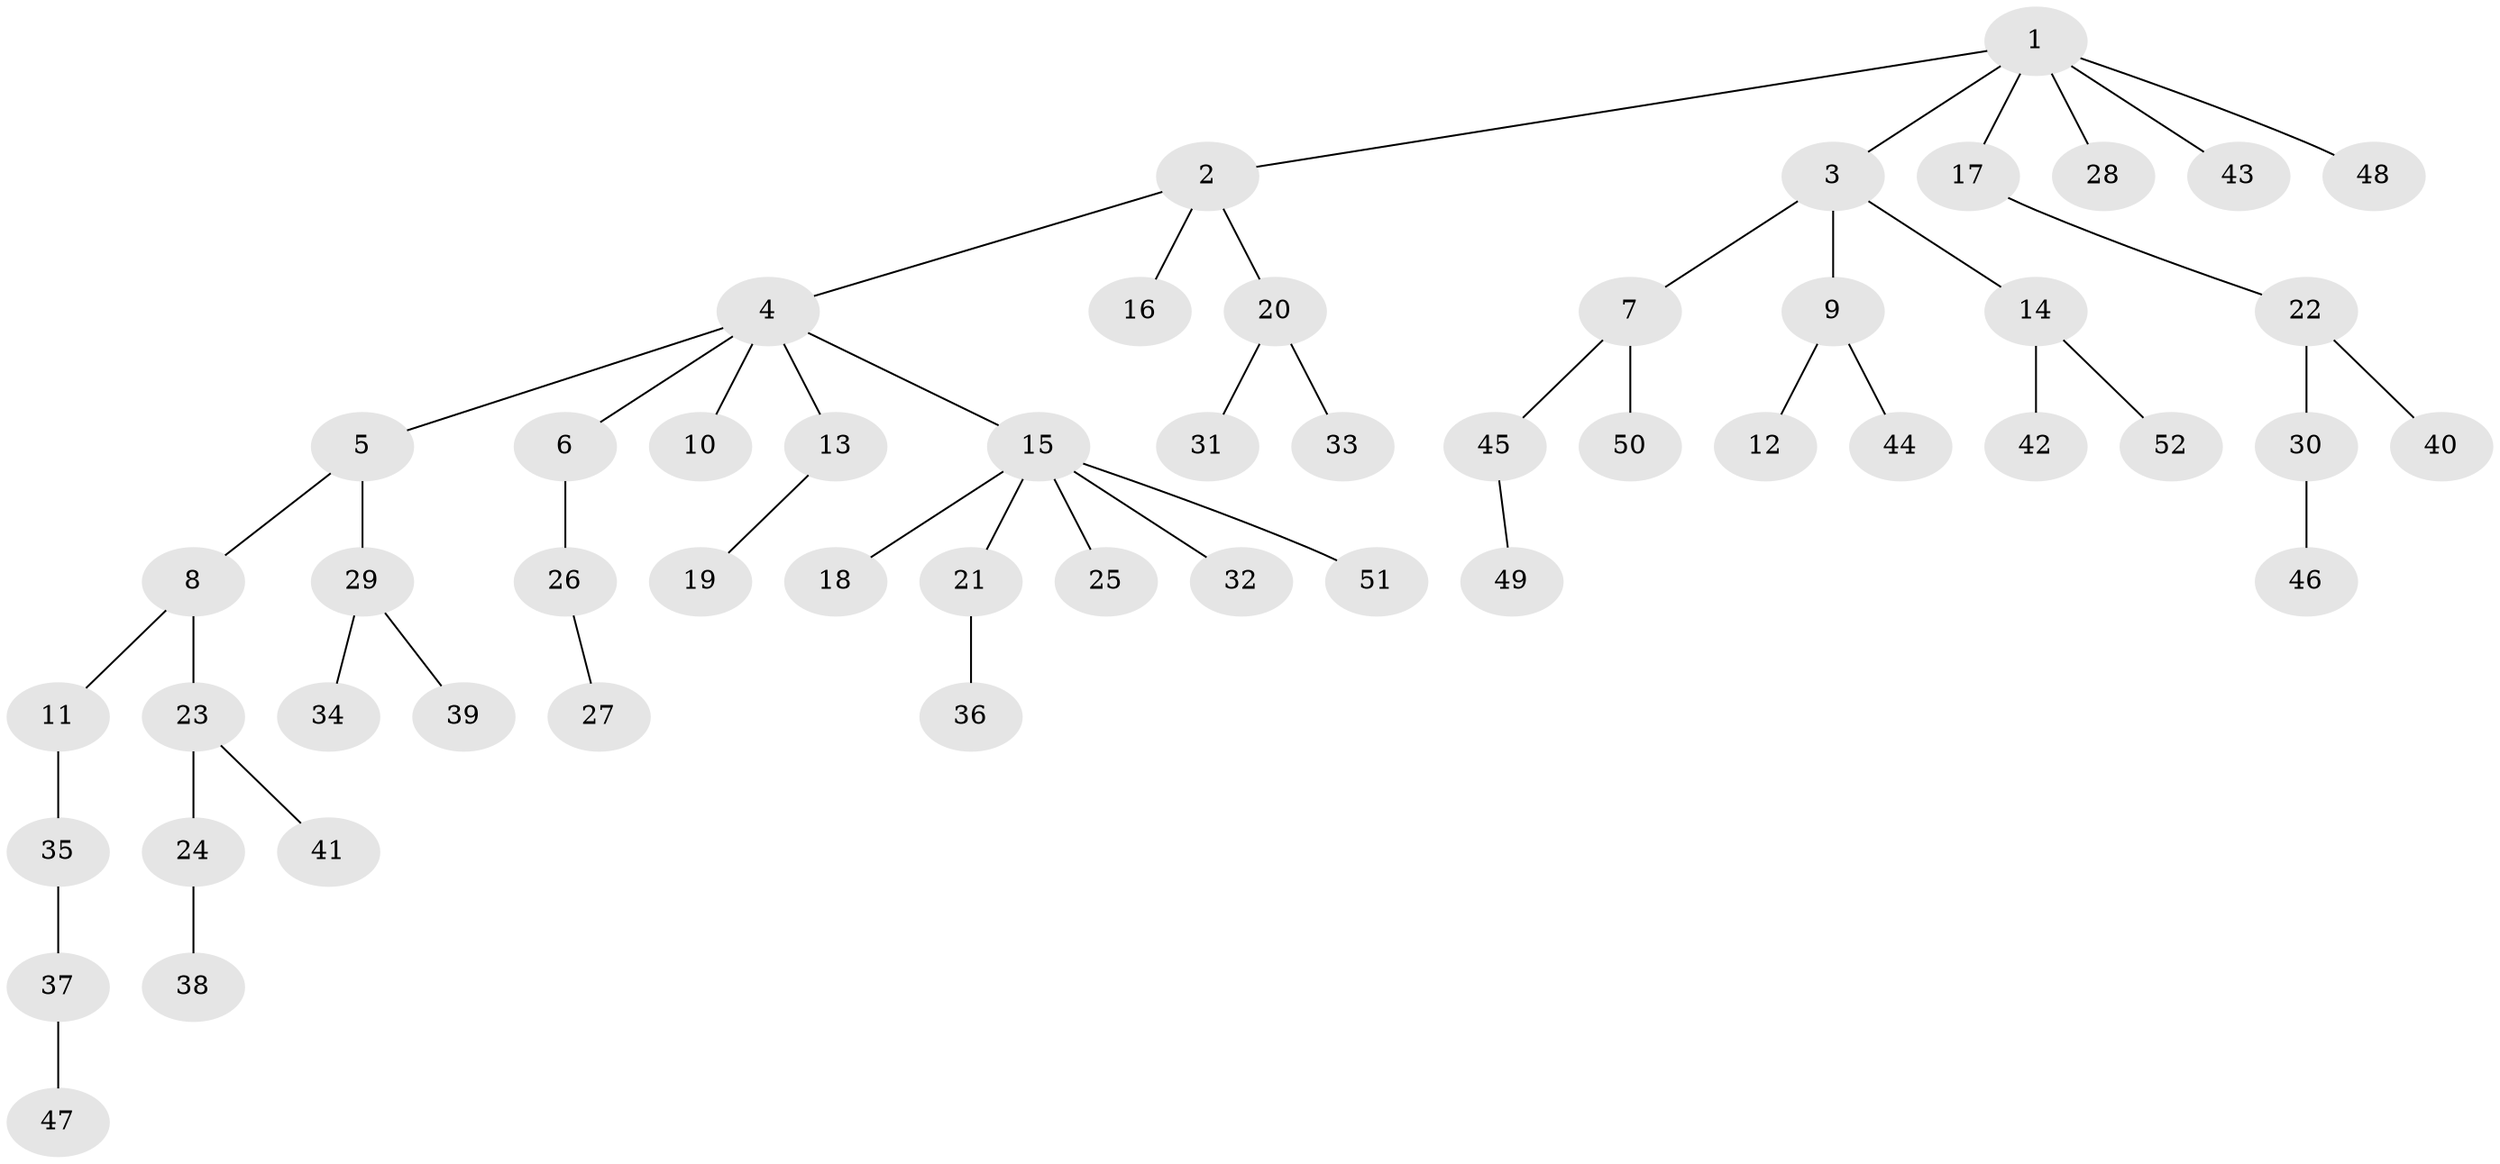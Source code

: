 // Generated by graph-tools (version 1.1) at 2025/15/03/09/25 04:15:40]
// undirected, 52 vertices, 51 edges
graph export_dot {
graph [start="1"]
  node [color=gray90,style=filled];
  1;
  2;
  3;
  4;
  5;
  6;
  7;
  8;
  9;
  10;
  11;
  12;
  13;
  14;
  15;
  16;
  17;
  18;
  19;
  20;
  21;
  22;
  23;
  24;
  25;
  26;
  27;
  28;
  29;
  30;
  31;
  32;
  33;
  34;
  35;
  36;
  37;
  38;
  39;
  40;
  41;
  42;
  43;
  44;
  45;
  46;
  47;
  48;
  49;
  50;
  51;
  52;
  1 -- 2;
  1 -- 3;
  1 -- 17;
  1 -- 28;
  1 -- 43;
  1 -- 48;
  2 -- 4;
  2 -- 16;
  2 -- 20;
  3 -- 7;
  3 -- 9;
  3 -- 14;
  4 -- 5;
  4 -- 6;
  4 -- 10;
  4 -- 13;
  4 -- 15;
  5 -- 8;
  5 -- 29;
  6 -- 26;
  7 -- 45;
  7 -- 50;
  8 -- 11;
  8 -- 23;
  9 -- 12;
  9 -- 44;
  11 -- 35;
  13 -- 19;
  14 -- 42;
  14 -- 52;
  15 -- 18;
  15 -- 21;
  15 -- 25;
  15 -- 32;
  15 -- 51;
  17 -- 22;
  20 -- 31;
  20 -- 33;
  21 -- 36;
  22 -- 30;
  22 -- 40;
  23 -- 24;
  23 -- 41;
  24 -- 38;
  26 -- 27;
  29 -- 34;
  29 -- 39;
  30 -- 46;
  35 -- 37;
  37 -- 47;
  45 -- 49;
}
